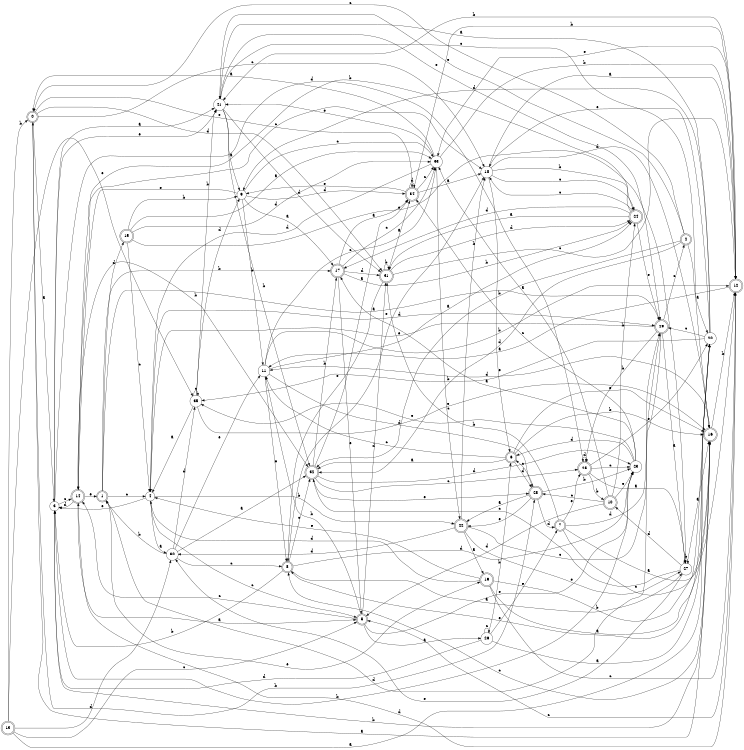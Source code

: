 digraph n29_5 {
__start0 [label="" shape="none"];

rankdir=LR;
size="8,5";

s0 [style="rounded,filled", color="black", fillcolor="white" shape="doublecircle", label="0"];
s1 [style="rounded,filled", color="black", fillcolor="white" shape="doublecircle", label="1"];
s2 [style="rounded,filled", color="black", fillcolor="white" shape="doublecircle", label="2"];
s3 [style="filled", color="black", fillcolor="white" shape="circle", label="3"];
s4 [style="filled", color="black", fillcolor="white" shape="circle", label="4"];
s5 [style="rounded,filled", color="black", fillcolor="white" shape="doublecircle", label="5"];
s6 [style="rounded,filled", color="black", fillcolor="white" shape="doublecircle", label="6"];
s7 [style="rounded,filled", color="black", fillcolor="white" shape="doublecircle", label="7"];
s8 [style="rounded,filled", color="black", fillcolor="white" shape="doublecircle", label="8"];
s9 [style="filled", color="black", fillcolor="white" shape="circle", label="9"];
s10 [style="rounded,filled", color="black", fillcolor="white" shape="doublecircle", label="10"];
s11 [style="filled", color="black", fillcolor="white" shape="circle", label="11"];
s12 [style="rounded,filled", color="black", fillcolor="white" shape="doublecircle", label="12"];
s13 [style="rounded,filled", color="black", fillcolor="white" shape="doublecircle", label="13"];
s14 [style="rounded,filled", color="black", fillcolor="white" shape="doublecircle", label="14"];
s15 [style="rounded,filled", color="black", fillcolor="white" shape="doublecircle", label="15"];
s16 [style="rounded,filled", color="black", fillcolor="white" shape="doublecircle", label="16"];
s17 [style="rounded,filled", color="black", fillcolor="white" shape="doublecircle", label="17"];
s18 [style="filled", color="black", fillcolor="white" shape="circle", label="18"];
s19 [style="rounded,filled", color="black", fillcolor="white" shape="doublecircle", label="19"];
s20 [style="filled", color="black", fillcolor="white" shape="circle", label="20"];
s21 [style="filled", color="black", fillcolor="white" shape="circle", label="21"];
s22 [style="rounded,filled", color="black", fillcolor="white" shape="doublecircle", label="22"];
s23 [style="filled", color="black", fillcolor="white" shape="circle", label="23"];
s24 [style="rounded,filled", color="black", fillcolor="white" shape="doublecircle", label="24"];
s25 [style="rounded,filled", color="black", fillcolor="white" shape="doublecircle", label="25"];
s26 [style="filled", color="black", fillcolor="white" shape="circle", label="26"];
s27 [style="filled", color="black", fillcolor="white" shape="circle", label="27"];
s28 [style="rounded,filled", color="black", fillcolor="white" shape="doublecircle", label="28"];
s29 [style="rounded,filled", color="black", fillcolor="white" shape="doublecircle", label="29"];
s30 [style="filled", color="black", fillcolor="white" shape="circle", label="30"];
s31 [style="rounded,filled", color="black", fillcolor="white" shape="doublecircle", label="31"];
s32 [style="rounded,filled", color="black", fillcolor="white" shape="doublecircle", label="32"];
s33 [style="filled", color="black", fillcolor="white" shape="circle", label="33"];
s34 [style="rounded,filled", color="black", fillcolor="white" shape="doublecircle", label="34"];
s35 [style="filled", color="black", fillcolor="white" shape="circle", label="35"];
s0 -> s3 [label="a"];
s0 -> s28 [label="b"];
s0 -> s18 [label="c"];
s0 -> s31 [label="d"];
s0 -> s34 [label="e"];
s1 -> s29 [label="a"];
s1 -> s17 [label="b"];
s1 -> s4 [label="c"];
s1 -> s15 [label="d"];
s1 -> s19 [label="e"];
s2 -> s20 [label="a"];
s2 -> s32 [label="b"];
s2 -> s0 [label="c"];
s2 -> s32 [label="d"];
s2 -> s21 [label="e"];
s3 -> s21 [label="a"];
s3 -> s16 [label="b"];
s3 -> s14 [label="c"];
s3 -> s25 [label="d"];
s3 -> s21 [label="e"];
s4 -> s30 [label="a"];
s4 -> s22 [label="b"];
s4 -> s5 [label="c"];
s4 -> s29 [label="d"];
s4 -> s3 [label="e"];
s5 -> s26 [label="a"];
s5 -> s11 [label="b"];
s5 -> s14 [label="c"];
s5 -> s31 [label="d"];
s5 -> s23 [label="e"];
s6 -> s32 [label="a"];
s6 -> s16 [label="b"];
s6 -> s11 [label="c"];
s6 -> s28 [label="d"];
s6 -> s16 [label="e"];
s7 -> s12 [label="a"];
s7 -> s31 [label="b"];
s7 -> s16 [label="c"];
s7 -> s29 [label="d"];
s7 -> s25 [label="e"];
s8 -> s27 [label="a"];
s8 -> s3 [label="b"];
s8 -> s32 [label="c"];
s8 -> s23 [label="d"];
s8 -> s18 [label="e"];
s9 -> s17 [label="a"];
s9 -> s11 [label="b"];
s9 -> s33 [label="c"];
s9 -> s34 [label="d"];
s9 -> s14 [label="e"];
s10 -> s33 [label="a"];
s10 -> s24 [label="b"];
s10 -> s28 [label="c"];
s10 -> s5 [label="d"];
s10 -> s23 [label="e"];
s11 -> s24 [label="a"];
s11 -> s12 [label="b"];
s11 -> s33 [label="c"];
s11 -> s28 [label="d"];
s11 -> s8 [label="e"];
s12 -> s11 [label="a"];
s12 -> s21 [label="b"];
s12 -> s5 [label="c"];
s12 -> s14 [label="d"];
s12 -> s33 [label="e"];
s13 -> s20 [label="a"];
s13 -> s0 [label="b"];
s13 -> s5 [label="c"];
s13 -> s30 [label="d"];
s13 -> s35 [label="e"];
s14 -> s5 [label="a"];
s14 -> s32 [label="b"];
s14 -> s18 [label="c"];
s14 -> s3 [label="d"];
s14 -> s1 [label="e"];
s15 -> s33 [label="a"];
s15 -> s9 [label="b"];
s15 -> s4 [label="c"];
s15 -> s33 [label="d"];
s15 -> s27 [label="e"];
s16 -> s0 [label="a"];
s16 -> s12 [label="b"];
s16 -> s8 [label="c"];
s16 -> s11 [label="d"];
s16 -> s8 [label="e"];
s17 -> s34 [label="a"];
s17 -> s24 [label="b"];
s17 -> s33 [label="c"];
s17 -> s31 [label="d"];
s17 -> s5 [label="e"];
s18 -> s12 [label="a"];
s18 -> s24 [label="b"];
s18 -> s24 [label="c"];
s18 -> s16 [label="d"];
s18 -> s6 [label="e"];
s19 -> s20 [label="a"];
s19 -> s20 [label="b"];
s19 -> s12 [label="c"];
s19 -> s4 [label="d"];
s19 -> s4 [label="e"];
s20 -> s21 [label="a"];
s20 -> s35 [label="b"];
s20 -> s29 [label="c"];
s20 -> s9 [label="d"];
s20 -> s18 [label="e"];
s21 -> s9 [label="a"];
s21 -> s32 [label="b"];
s21 -> s16 [label="c"];
s21 -> s31 [label="d"];
s21 -> s29 [label="e"];
s22 -> s19 [label="a"];
s22 -> s18 [label="b"];
s22 -> s29 [label="c"];
s22 -> s30 [label="d"];
s22 -> s27 [label="e"];
s23 -> s17 [label="a"];
s23 -> s3 [label="b"];
s23 -> s34 [label="c"];
s23 -> s6 [label="d"];
s23 -> s35 [label="e"];
s24 -> s31 [label="a"];
s24 -> s14 [label="b"];
s24 -> s18 [label="c"];
s24 -> s17 [label="d"];
s24 -> s29 [label="e"];
s25 -> s27 [label="a"];
s25 -> s10 [label="b"];
s25 -> s23 [label="c"];
s25 -> s25 [label="d"];
s25 -> s20 [label="e"];
s26 -> s20 [label="a"];
s26 -> s6 [label="b"];
s26 -> s26 [label="c"];
s26 -> s3 [label="d"];
s26 -> s7 [label="e"];
s27 -> s16 [label="a"];
s27 -> s27 [label="b"];
s27 -> s32 [label="c"];
s27 -> s10 [label="d"];
s27 -> s30 [label="e"];
s28 -> s22 [label="a"];
s28 -> s23 [label="b"];
s28 -> s6 [label="c"];
s28 -> s7 [label="d"];
s28 -> s22 [label="e"];
s29 -> s27 [label="a"];
s29 -> s25 [label="b"];
s29 -> s2 [label="c"];
s29 -> s1 [label="d"];
s29 -> s4 [label="e"];
s30 -> s32 [label="a"];
s30 -> s1 [label="b"];
s30 -> s8 [label="c"];
s30 -> s35 [label="d"];
s30 -> s11 [label="e"];
s31 -> s34 [label="a"];
s31 -> s31 [label="b"];
s31 -> s12 [label="c"];
s31 -> s24 [label="d"];
s31 -> s8 [label="e"];
s32 -> s34 [label="a"];
s32 -> s17 [label="b"];
s32 -> s25 [label="c"];
s32 -> s23 [label="d"];
s32 -> s28 [label="e"];
s33 -> s0 [label="a"];
s33 -> s12 [label="b"];
s33 -> s22 [label="c"];
s33 -> s4 [label="d"];
s33 -> s21 [label="e"];
s34 -> s18 [label="a"];
s34 -> s12 [label="b"];
s34 -> s33 [label="c"];
s34 -> s34 [label="d"];
s34 -> s9 [label="e"];
s35 -> s4 [label="a"];
s35 -> s21 [label="b"];
s35 -> s35 [label="c"];
s35 -> s9 [label="d"];
s35 -> s16 [label="e"];

}